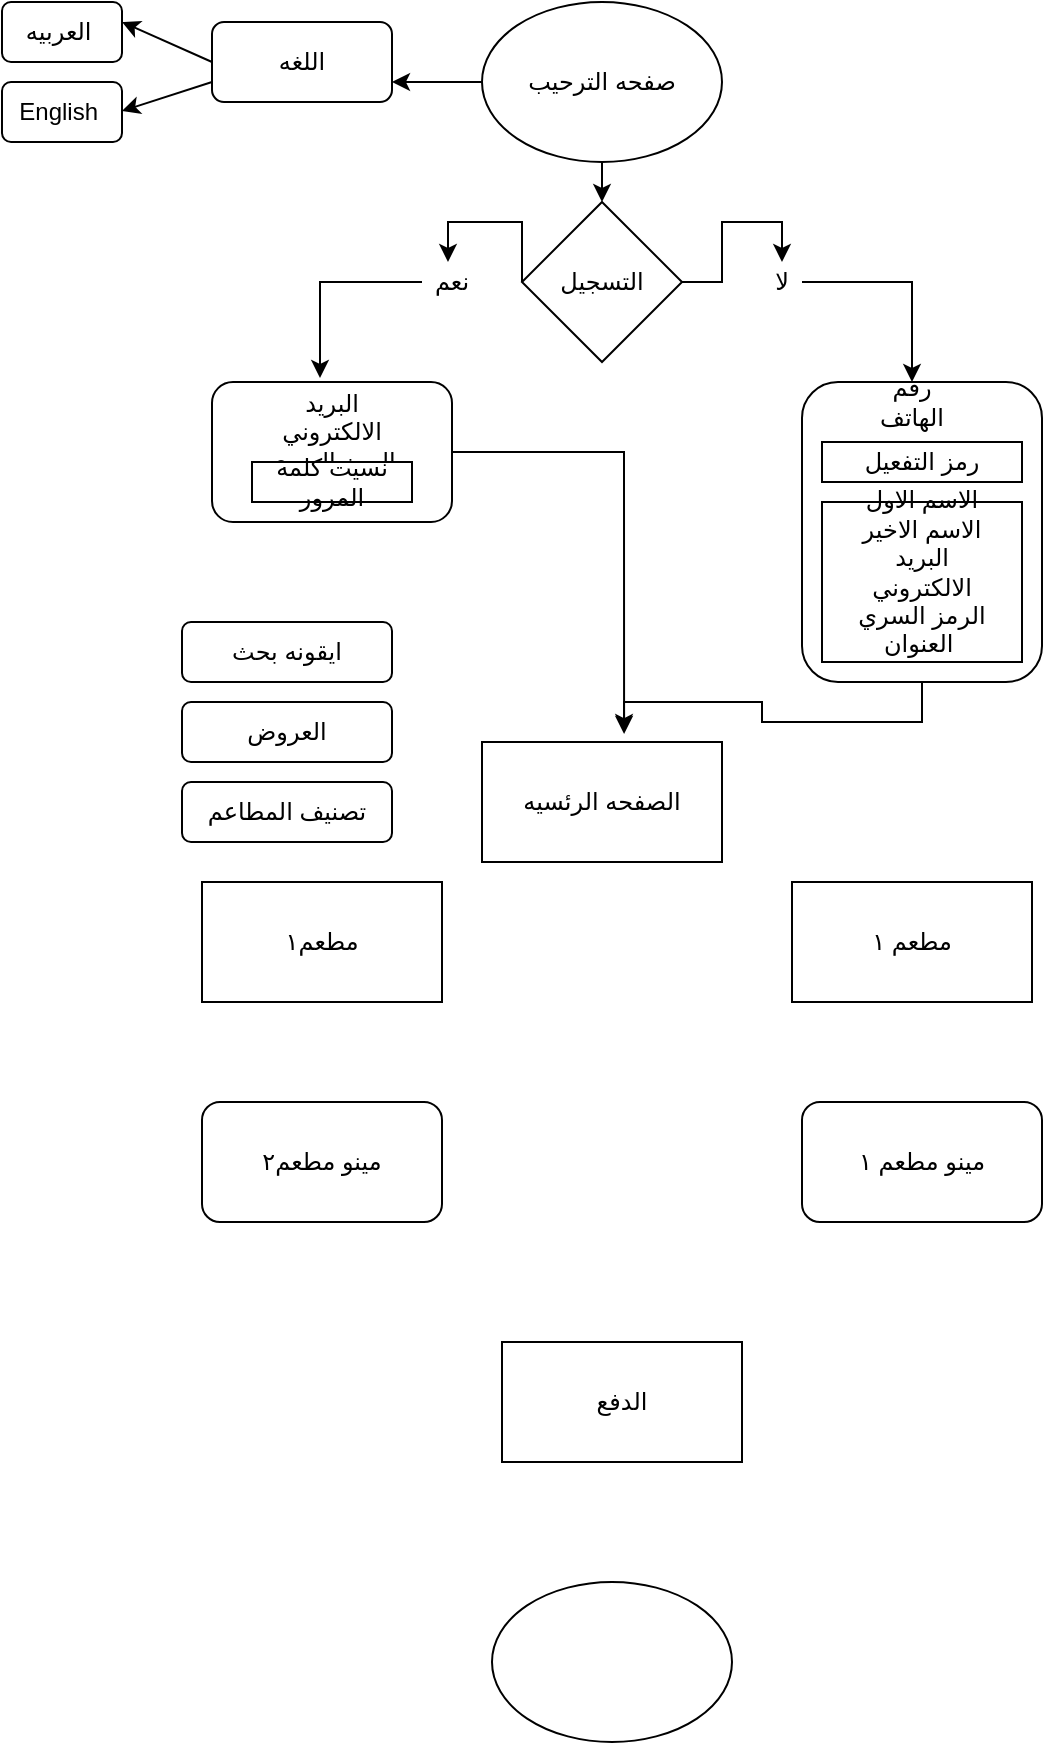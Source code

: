 <mxfile version="13.0.4" type="github">
  <diagram id="cYzsiMG_hBZ33oWnFEe3" name="Page-1">
    <mxGraphModel dx="1186" dy="764" grid="1" gridSize="10" guides="1" tooltips="1" connect="1" arrows="1" fold="1" page="1" pageScale="1" pageWidth="850" pageHeight="1100" math="0" shadow="0">
      <root>
        <mxCell id="0" />
        <mxCell id="1" parent="0" />
        <mxCell id="GLALJ3vJWi_O3MMSTwjA-37" style="edgeStyle=orthogonalEdgeStyle;rounded=0;orthogonalLoop=1;jettySize=auto;html=1;exitX=1;exitY=0.5;exitDx=0;exitDy=0;entryX=0.5;entryY=0;entryDx=0;entryDy=0;" edge="1" parent="1" source="GLALJ3vJWi_O3MMSTwjA-42" target="GLALJ3vJWi_O3MMSTwjA-27">
          <mxGeometry relative="1" as="geometry" />
        </mxCell>
        <mxCell id="GLALJ3vJWi_O3MMSTwjA-39" style="edgeStyle=orthogonalEdgeStyle;rounded=0;orthogonalLoop=1;jettySize=auto;html=1;entryX=0.425;entryY=-0.04;entryDx=0;entryDy=0;entryPerimeter=0;exitX=0;exitY=0.5;exitDx=0;exitDy=0;" edge="1" parent="1" source="GLALJ3vJWi_O3MMSTwjA-33" target="GLALJ3vJWi_O3MMSTwjA-34">
          <mxGeometry relative="1" as="geometry">
            <mxPoint x="300" y="150" as="sourcePoint" />
          </mxGeometry>
        </mxCell>
        <mxCell id="GLALJ3vJWi_O3MMSTwjA-7" value="التسجيل" style="rhombus;whiteSpace=wrap;html=1;" vertex="1" parent="1">
          <mxGeometry x="380" y="110" width="80" height="80" as="geometry" />
        </mxCell>
        <mxCell id="GLALJ3vJWi_O3MMSTwjA-20" style="edgeStyle=orthogonalEdgeStyle;rounded=0;orthogonalLoop=1;jettySize=auto;html=1;exitX=0;exitY=0.5;exitDx=0;exitDy=0;entryX=1;entryY=0.75;entryDx=0;entryDy=0;" edge="1" parent="1" source="GLALJ3vJWi_O3MMSTwjA-8" target="GLALJ3vJWi_O3MMSTwjA-15">
          <mxGeometry relative="1" as="geometry">
            <Array as="points">
              <mxPoint x="320" y="50" />
            </Array>
          </mxGeometry>
        </mxCell>
        <mxCell id="GLALJ3vJWi_O3MMSTwjA-25" style="edgeStyle=orthogonalEdgeStyle;rounded=0;orthogonalLoop=1;jettySize=auto;html=1;exitX=0.5;exitY=1;exitDx=0;exitDy=0;entryX=0.5;entryY=0;entryDx=0;entryDy=0;" edge="1" parent="1" source="GLALJ3vJWi_O3MMSTwjA-8" target="GLALJ3vJWi_O3MMSTwjA-7">
          <mxGeometry relative="1" as="geometry" />
        </mxCell>
        <mxCell id="GLALJ3vJWi_O3MMSTwjA-8" value="صفحه الترحيب" style="ellipse;whiteSpace=wrap;html=1;" vertex="1" parent="1">
          <mxGeometry x="360" y="10" width="120" height="80" as="geometry" />
        </mxCell>
        <mxCell id="GLALJ3vJWi_O3MMSTwjA-9" value="الصفحه الرئسيه" style="rounded=0;whiteSpace=wrap;html=1;" vertex="1" parent="1">
          <mxGeometry x="360" y="380" width="120" height="60" as="geometry" />
        </mxCell>
        <mxCell id="GLALJ3vJWi_O3MMSTwjA-10" value="مطعم ١" style="rounded=0;whiteSpace=wrap;html=1;" vertex="1" parent="1">
          <mxGeometry x="515" y="450" width="120" height="60" as="geometry" />
        </mxCell>
        <mxCell id="GLALJ3vJWi_O3MMSTwjA-11" value="الدفع" style="rounded=0;whiteSpace=wrap;html=1;" vertex="1" parent="1">
          <mxGeometry x="370" y="680" width="120" height="60" as="geometry" />
        </mxCell>
        <mxCell id="GLALJ3vJWi_O3MMSTwjA-47" style="edgeStyle=orthogonalEdgeStyle;rounded=0;orthogonalLoop=1;jettySize=auto;html=1;exitX=0.5;exitY=1;exitDx=0;exitDy=0;entryX=0.592;entryY=-0.083;entryDx=0;entryDy=0;entryPerimeter=0;" edge="1" parent="1" source="GLALJ3vJWi_O3MMSTwjA-12" target="GLALJ3vJWi_O3MMSTwjA-9">
          <mxGeometry relative="1" as="geometry" />
        </mxCell>
        <mxCell id="GLALJ3vJWi_O3MMSTwjA-12" value="" style="rounded=1;whiteSpace=wrap;html=1;" vertex="1" parent="1">
          <mxGeometry x="520" y="200" width="120" height="150" as="geometry" />
        </mxCell>
        <mxCell id="GLALJ3vJWi_O3MMSTwjA-48" style="edgeStyle=orthogonalEdgeStyle;rounded=0;orthogonalLoop=1;jettySize=auto;html=1;entryX=0.592;entryY=-0.067;entryDx=0;entryDy=0;entryPerimeter=0;" edge="1" parent="1" source="GLALJ3vJWi_O3MMSTwjA-13" target="GLALJ3vJWi_O3MMSTwjA-9">
          <mxGeometry relative="1" as="geometry" />
        </mxCell>
        <mxCell id="GLALJ3vJWi_O3MMSTwjA-13" value="" style="rounded=1;whiteSpace=wrap;html=1;" vertex="1" parent="1">
          <mxGeometry x="225" y="200" width="120" height="70" as="geometry" />
        </mxCell>
        <mxCell id="GLALJ3vJWi_O3MMSTwjA-15" value="اللغه" style="rounded=1;whiteSpace=wrap;html=1;" vertex="1" parent="1">
          <mxGeometry x="225" y="20" width="90" height="40" as="geometry" />
        </mxCell>
        <mxCell id="GLALJ3vJWi_O3MMSTwjA-18" value="العربيه&amp;nbsp;" style="rounded=1;whiteSpace=wrap;html=1;" vertex="1" parent="1">
          <mxGeometry x="120" y="10" width="60" height="30" as="geometry" />
        </mxCell>
        <mxCell id="GLALJ3vJWi_O3MMSTwjA-19" value="English&amp;nbsp;" style="rounded=1;whiteSpace=wrap;html=1;" vertex="1" parent="1">
          <mxGeometry x="120" y="50" width="60" height="30" as="geometry" />
        </mxCell>
        <mxCell id="GLALJ3vJWi_O3MMSTwjA-22" value="" style="endArrow=classic;html=1;exitX=0;exitY=0.75;exitDx=0;exitDy=0;" edge="1" parent="1" source="GLALJ3vJWi_O3MMSTwjA-15">
          <mxGeometry width="50" height="50" relative="1" as="geometry">
            <mxPoint x="200" y="64.5" as="sourcePoint" />
            <mxPoint x="180" y="64.5" as="targetPoint" />
            <Array as="points">
              <mxPoint x="180" y="64.5" />
            </Array>
          </mxGeometry>
        </mxCell>
        <mxCell id="GLALJ3vJWi_O3MMSTwjA-23" value="" style="endArrow=classic;html=1;exitX=0;exitY=0.5;exitDx=0;exitDy=0;" edge="1" parent="1" source="GLALJ3vJWi_O3MMSTwjA-15">
          <mxGeometry width="50" height="50" relative="1" as="geometry">
            <mxPoint x="220" y="30" as="sourcePoint" />
            <mxPoint x="180" y="20" as="targetPoint" />
            <Array as="points" />
          </mxGeometry>
        </mxCell>
        <mxCell id="GLALJ3vJWi_O3MMSTwjA-26" value="رمز التفعيل" style="rounded=0;whiteSpace=wrap;html=1;" vertex="1" parent="1">
          <mxGeometry x="530" y="230" width="100" height="20" as="geometry" />
        </mxCell>
        <mxCell id="GLALJ3vJWi_O3MMSTwjA-27" value="رقم الهاتف" style="text;html=1;strokeColor=none;fillColor=none;align=center;verticalAlign=middle;whiteSpace=wrap;rounded=0;" vertex="1" parent="1">
          <mxGeometry x="550" y="200" width="50" height="20" as="geometry" />
        </mxCell>
        <mxCell id="GLALJ3vJWi_O3MMSTwjA-29" value="" style="rounded=0;whiteSpace=wrap;html=1;" vertex="1" parent="1">
          <mxGeometry x="530" y="260" width="100" height="80" as="geometry" />
        </mxCell>
        <mxCell id="GLALJ3vJWi_O3MMSTwjA-31" value="الاسم الاول&lt;br&gt;الاسم الاخير&lt;br&gt;البريد الالكتروني&lt;br&gt;الرمز السري&lt;br&gt;العنوان&amp;nbsp;" style="text;html=1;strokeColor=none;fillColor=none;align=center;verticalAlign=middle;whiteSpace=wrap;rounded=0;" vertex="1" parent="1">
          <mxGeometry x="540" y="250" width="80" height="90" as="geometry" />
        </mxCell>
        <mxCell id="GLALJ3vJWi_O3MMSTwjA-34" value="البريد الالكتروني&lt;br&gt;الرمز السري" style="text;html=1;strokeColor=none;fillColor=none;align=center;verticalAlign=middle;whiteSpace=wrap;rounded=0;" vertex="1" parent="1">
          <mxGeometry x="245" y="200" width="80" height="50" as="geometry" />
        </mxCell>
        <mxCell id="GLALJ3vJWi_O3MMSTwjA-35" value="نسيت كلمه المرور" style="rounded=0;whiteSpace=wrap;html=1;" vertex="1" parent="1">
          <mxGeometry x="245" y="240" width="80" height="20" as="geometry" />
        </mxCell>
        <mxCell id="GLALJ3vJWi_O3MMSTwjA-33" value="نعم" style="text;html=1;strokeColor=none;fillColor=none;align=center;verticalAlign=middle;whiteSpace=wrap;rounded=0;" vertex="1" parent="1">
          <mxGeometry x="330" y="140" width="30" height="20" as="geometry" />
        </mxCell>
        <mxCell id="GLALJ3vJWi_O3MMSTwjA-45" style="edgeStyle=orthogonalEdgeStyle;rounded=0;orthogonalLoop=1;jettySize=auto;html=1;exitX=0;exitY=0.5;exitDx=0;exitDy=0;" edge="1" parent="1" source="GLALJ3vJWi_O3MMSTwjA-7">
          <mxGeometry relative="1" as="geometry">
            <mxPoint x="380" y="150" as="sourcePoint" />
            <mxPoint x="343" y="140" as="targetPoint" />
            <Array as="points">
              <mxPoint x="380" y="120" />
              <mxPoint x="343" y="120" />
            </Array>
          </mxGeometry>
        </mxCell>
        <mxCell id="GLALJ3vJWi_O3MMSTwjA-42" value="لا" style="text;html=1;strokeColor=none;fillColor=none;align=center;verticalAlign=middle;whiteSpace=wrap;rounded=0;" vertex="1" parent="1">
          <mxGeometry x="500" y="140" width="20" height="20" as="geometry" />
        </mxCell>
        <mxCell id="GLALJ3vJWi_O3MMSTwjA-46" style="edgeStyle=orthogonalEdgeStyle;rounded=0;orthogonalLoop=1;jettySize=auto;html=1;exitX=1;exitY=0.5;exitDx=0;exitDy=0;entryX=0.5;entryY=0;entryDx=0;entryDy=0;" edge="1" parent="1" source="GLALJ3vJWi_O3MMSTwjA-7" target="GLALJ3vJWi_O3MMSTwjA-42">
          <mxGeometry relative="1" as="geometry">
            <mxPoint x="460" y="150" as="sourcePoint" />
            <mxPoint x="575" y="200" as="targetPoint" />
            <Array as="points">
              <mxPoint x="480" y="150" />
              <mxPoint x="480" y="120" />
              <mxPoint x="510" y="120" />
            </Array>
          </mxGeometry>
        </mxCell>
        <mxCell id="GLALJ3vJWi_O3MMSTwjA-51" value="مطعم١" style="rounded=0;whiteSpace=wrap;html=1;" vertex="1" parent="1">
          <mxGeometry x="220" y="450" width="120" height="60" as="geometry" />
        </mxCell>
        <mxCell id="GLALJ3vJWi_O3MMSTwjA-52" value="ايقونه بحث" style="rounded=1;whiteSpace=wrap;html=1;" vertex="1" parent="1">
          <mxGeometry x="210" y="320" width="105" height="30" as="geometry" />
        </mxCell>
        <mxCell id="GLALJ3vJWi_O3MMSTwjA-53" value="العروض" style="rounded=1;whiteSpace=wrap;html=1;" vertex="1" parent="1">
          <mxGeometry x="210" y="360" width="105" height="30" as="geometry" />
        </mxCell>
        <mxCell id="GLALJ3vJWi_O3MMSTwjA-54" value="تصنيف المطاعم" style="rounded=1;whiteSpace=wrap;html=1;" vertex="1" parent="1">
          <mxGeometry x="210" y="400" width="105" height="30" as="geometry" />
        </mxCell>
        <mxCell id="GLALJ3vJWi_O3MMSTwjA-55" value="مينو مطعم٢" style="rounded=1;whiteSpace=wrap;html=1;" vertex="1" parent="1">
          <mxGeometry x="220" y="560" width="120" height="60" as="geometry" />
        </mxCell>
        <mxCell id="GLALJ3vJWi_O3MMSTwjA-56" value="مينو مطعم ١" style="rounded=1;whiteSpace=wrap;html=1;" vertex="1" parent="1">
          <mxGeometry x="520" y="560" width="120" height="60" as="geometry" />
        </mxCell>
        <mxCell id="GLALJ3vJWi_O3MMSTwjA-58" value="" style="ellipse;whiteSpace=wrap;html=1;" vertex="1" parent="1">
          <mxGeometry x="365" y="800" width="120" height="80" as="geometry" />
        </mxCell>
      </root>
    </mxGraphModel>
  </diagram>
</mxfile>
